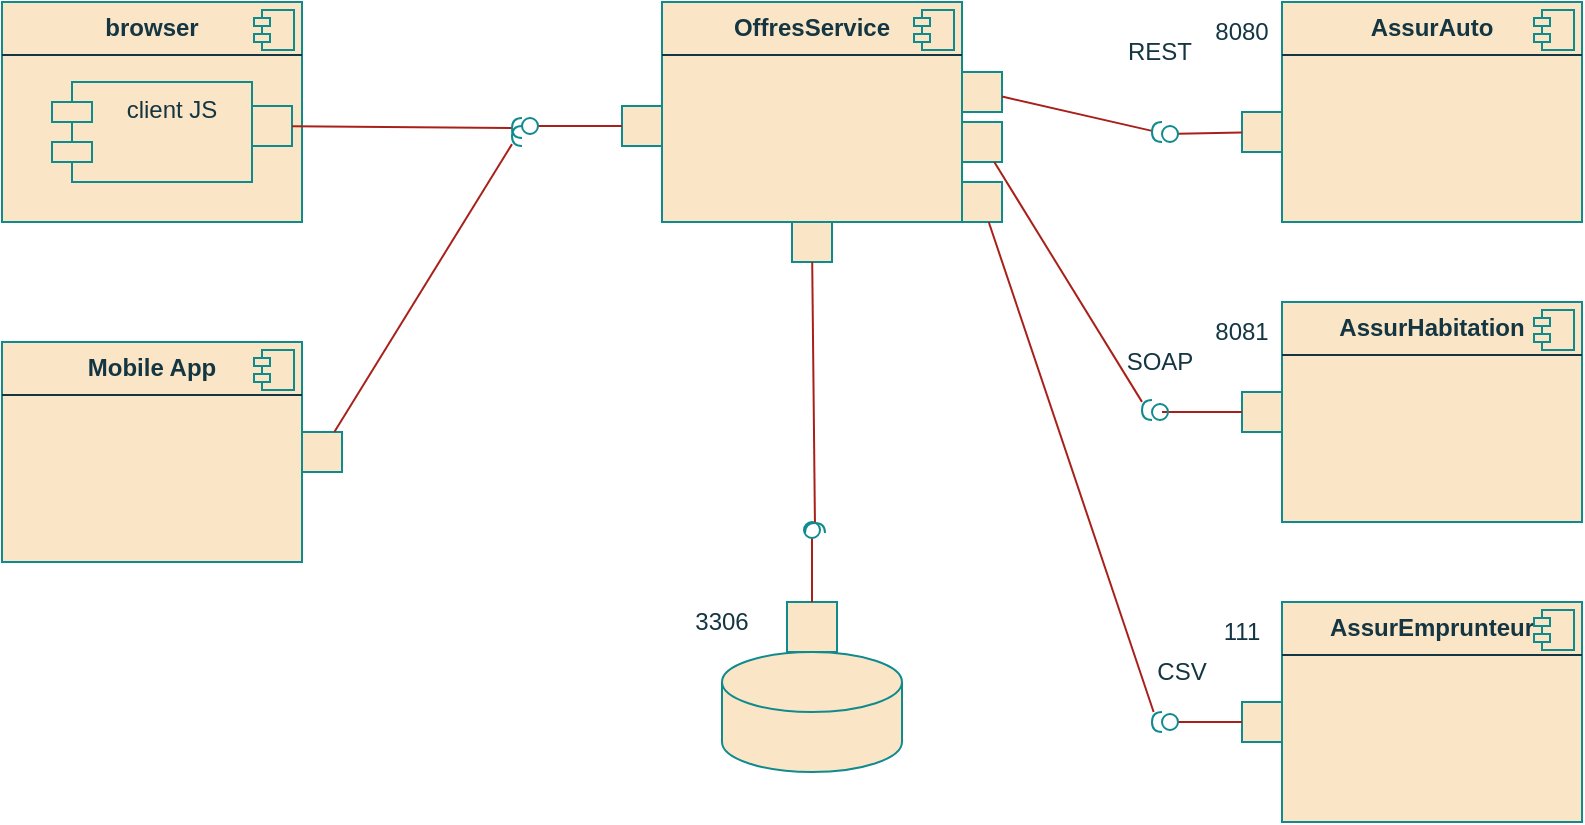 <mxfile version="28.2.7">
  <diagram name="Page-1" id="EYg3MqegUCzYYS_CXkTB">
    <mxGraphModel dx="840" dy="435" grid="1" gridSize="10" guides="1" tooltips="1" connect="1" arrows="1" fold="1" page="1" pageScale="1" pageWidth="827" pageHeight="1169" math="0" shadow="0">
      <root>
        <mxCell id="0" />
        <mxCell id="1" parent="0" />
        <mxCell id="wHHLx8FjQf187PXlfKUF-317" value="&lt;p style=&quot;margin:0px;margin-top:6px;text-align:center;&quot;&gt;&lt;b&gt;browser&lt;/b&gt;&lt;/p&gt;&lt;hr size=&quot;1&quot; style=&quot;border-style:solid;&quot;&gt;&lt;p style=&quot;margin:0px;margin-left:8px;&quot;&gt;&lt;br&gt;&lt;/p&gt;" style="align=left;overflow=fill;html=1;dropTarget=0;whiteSpace=wrap;strokeColor=#0F8B8D;fontColor=#143642;fillColor=#FAE5C7;" vertex="1" parent="1">
          <mxGeometry x="60" y="290" width="150" height="110" as="geometry" />
        </mxCell>
        <mxCell id="wHHLx8FjQf187PXlfKUF-318" value="" style="shape=component;jettyWidth=8;jettyHeight=4;strokeColor=#0F8B8D;fontColor=#143642;fillColor=#FAE5C7;" vertex="1" parent="wHHLx8FjQf187PXlfKUF-317">
          <mxGeometry x="1" width="20" height="20" relative="1" as="geometry">
            <mxPoint x="-24" y="4" as="offset" />
          </mxGeometry>
        </mxCell>
        <mxCell id="wHHLx8FjQf187PXlfKUF-319" value="&lt;p style=&quot;margin:0px;margin-top:6px;text-align:center;&quot;&gt;&lt;b&gt;Mobile App&lt;/b&gt;&lt;/p&gt;&lt;hr size=&quot;1&quot; style=&quot;border-style:solid;&quot;&gt;&lt;p style=&quot;margin:0px;margin-left:8px;&quot;&gt;&lt;br&gt;&lt;/p&gt;" style="align=left;overflow=fill;html=1;dropTarget=0;whiteSpace=wrap;strokeColor=#0F8B8D;fontColor=#143642;fillColor=#FAE5C7;" vertex="1" parent="1">
          <mxGeometry x="60" y="460" width="150" height="110" as="geometry" />
        </mxCell>
        <mxCell id="wHHLx8FjQf187PXlfKUF-320" value="" style="shape=component;jettyWidth=8;jettyHeight=4;strokeColor=#0F8B8D;fontColor=#143642;fillColor=#FAE5C7;" vertex="1" parent="wHHLx8FjQf187PXlfKUF-319">
          <mxGeometry x="1" width="20" height="20" relative="1" as="geometry">
            <mxPoint x="-24" y="4" as="offset" />
          </mxGeometry>
        </mxCell>
        <mxCell id="wHHLx8FjQf187PXlfKUF-321" value="client JS" style="shape=module;align=left;spacingLeft=20;align=center;verticalAlign=top;whiteSpace=wrap;html=1;strokeColor=#0F8B8D;fontColor=#143642;fillColor=#FAE5C7;" vertex="1" parent="1">
          <mxGeometry x="85" y="330" width="100" height="50" as="geometry" />
        </mxCell>
        <mxCell id="wHHLx8FjQf187PXlfKUF-322" value="&lt;p style=&quot;margin:0px;margin-top:6px;text-align:center;&quot;&gt;&lt;b&gt;OffresService&lt;/b&gt;&lt;/p&gt;&lt;hr size=&quot;1&quot; style=&quot;border-style:solid;&quot;&gt;&lt;p style=&quot;margin:0px;margin-left:8px;&quot;&gt;&lt;br&gt;&lt;/p&gt;" style="align=left;overflow=fill;html=1;dropTarget=0;whiteSpace=wrap;strokeColor=#0F8B8D;fontColor=#143642;fillColor=#FAE5C7;" vertex="1" parent="1">
          <mxGeometry x="390" y="290" width="150" height="110" as="geometry" />
        </mxCell>
        <mxCell id="wHHLx8FjQf187PXlfKUF-323" value="" style="shape=component;jettyWidth=8;jettyHeight=4;strokeColor=#0F8B8D;fontColor=#143642;fillColor=#FAE5C7;" vertex="1" parent="wHHLx8FjQf187PXlfKUF-322">
          <mxGeometry x="1" width="20" height="20" relative="1" as="geometry">
            <mxPoint x="-24" y="4" as="offset" />
          </mxGeometry>
        </mxCell>
        <mxCell id="wHHLx8FjQf187PXlfKUF-324" value="&lt;p style=&quot;margin:0px;margin-top:6px;text-align:center;&quot;&gt;&lt;b&gt;AssurAuto&lt;/b&gt;&lt;/p&gt;&lt;hr size=&quot;1&quot; style=&quot;border-style:solid;&quot;&gt;&lt;p style=&quot;margin:0px;margin-left:8px;&quot;&gt;&lt;br&gt;&lt;/p&gt;" style="align=left;overflow=fill;html=1;dropTarget=0;whiteSpace=wrap;strokeColor=#0F8B8D;fontColor=#143642;fillColor=#FAE5C7;" vertex="1" parent="1">
          <mxGeometry x="700" y="290" width="150" height="110" as="geometry" />
        </mxCell>
        <mxCell id="wHHLx8FjQf187PXlfKUF-325" value="" style="shape=component;jettyWidth=8;jettyHeight=4;strokeColor=#0F8B8D;fontColor=#143642;fillColor=#FAE5C7;" vertex="1" parent="wHHLx8FjQf187PXlfKUF-324">
          <mxGeometry x="1" width="20" height="20" relative="1" as="geometry">
            <mxPoint x="-24" y="4" as="offset" />
          </mxGeometry>
        </mxCell>
        <mxCell id="wHHLx8FjQf187PXlfKUF-326" value="&lt;p style=&quot;margin:0px;margin-top:6px;text-align:center;&quot;&gt;&lt;b&gt;AssurHabitation&lt;/b&gt;&lt;/p&gt;&lt;hr size=&quot;1&quot; style=&quot;border-style:solid;&quot;&gt;&lt;p style=&quot;margin:0px;margin-left:8px;&quot;&gt;&lt;br&gt;&lt;/p&gt;" style="align=left;overflow=fill;html=1;dropTarget=0;whiteSpace=wrap;strokeColor=#0F8B8D;fontColor=#143642;fillColor=#FAE5C7;" vertex="1" parent="1">
          <mxGeometry x="700" y="440" width="150" height="110" as="geometry" />
        </mxCell>
        <mxCell id="wHHLx8FjQf187PXlfKUF-327" value="" style="shape=component;jettyWidth=8;jettyHeight=4;strokeColor=#0F8B8D;fontColor=#143642;fillColor=#FAE5C7;" vertex="1" parent="wHHLx8FjQf187PXlfKUF-326">
          <mxGeometry x="1" width="20" height="20" relative="1" as="geometry">
            <mxPoint x="-24" y="4" as="offset" />
          </mxGeometry>
        </mxCell>
        <mxCell id="wHHLx8FjQf187PXlfKUF-328" value="&lt;p style=&quot;margin:0px;margin-top:6px;text-align:center;&quot;&gt;&lt;b&gt;AssurEmprunteur&lt;/b&gt;&lt;/p&gt;&lt;hr size=&quot;1&quot; style=&quot;border-style:solid;&quot;&gt;&lt;p style=&quot;margin:0px;margin-left:8px;&quot;&gt;&lt;br&gt;&lt;/p&gt;" style="align=left;overflow=fill;html=1;dropTarget=0;whiteSpace=wrap;strokeColor=#0F8B8D;fontColor=#143642;fillColor=#FAE5C7;" vertex="1" parent="1">
          <mxGeometry x="700" y="590" width="150" height="110" as="geometry" />
        </mxCell>
        <mxCell id="wHHLx8FjQf187PXlfKUF-329" value="" style="shape=component;jettyWidth=8;jettyHeight=4;strokeColor=#0F8B8D;fontColor=#143642;fillColor=#FAE5C7;" vertex="1" parent="wHHLx8FjQf187PXlfKUF-328">
          <mxGeometry x="1" width="20" height="20" relative="1" as="geometry">
            <mxPoint x="-24" y="4" as="offset" />
          </mxGeometry>
        </mxCell>
        <mxCell id="wHHLx8FjQf187PXlfKUF-337" value="" style="html=1;rounded=0;strokeColor=#0F8B8D;fontColor=#143642;fillColor=#FAE5C7;" vertex="1" parent="1">
          <mxGeometry x="370" y="342" width="20" height="20" as="geometry" />
        </mxCell>
        <mxCell id="wHHLx8FjQf187PXlfKUF-338" value="" style="endArrow=none;html=1;rounded=0;align=center;verticalAlign=top;endFill=0;labelBackgroundColor=none;endSize=2;strokeColor=#A8201A;fontColor=#143642;fillColor=#FAE5C7;" edge="1" source="wHHLx8FjQf187PXlfKUF-337" target="wHHLx8FjQf187PXlfKUF-339" parent="1">
          <mxGeometry relative="1" as="geometry" />
        </mxCell>
        <mxCell id="wHHLx8FjQf187PXlfKUF-339" value="" style="ellipse;html=1;fontSize=11;align=center;fillColor=none;points=[];aspect=fixed;resizable=0;verticalAlign=bottom;labelPosition=center;verticalLabelPosition=top;flipH=1;strokeColor=#0F8B8D;fontColor=#143642;" vertex="1" parent="1">
          <mxGeometry x="320" y="348" width="8" height="8" as="geometry" />
        </mxCell>
        <mxCell id="wHHLx8FjQf187PXlfKUF-340" value="" style="html=1;rounded=0;strokeColor=#0F8B8D;fontColor=#143642;fillColor=#FAE5C7;" vertex="1" parent="1">
          <mxGeometry x="185" y="342" width="20" height="20" as="geometry" />
        </mxCell>
        <mxCell id="wHHLx8FjQf187PXlfKUF-341" value="" style="endArrow=none;html=1;rounded=0;align=center;verticalAlign=top;endFill=0;labelBackgroundColor=none;endSize=2;strokeColor=#A8201A;fontColor=#143642;fillColor=#FAE5C7;" edge="1" source="wHHLx8FjQf187PXlfKUF-340" target="wHHLx8FjQf187PXlfKUF-342" parent="1">
          <mxGeometry relative="1" as="geometry" />
        </mxCell>
        <mxCell id="wHHLx8FjQf187PXlfKUF-342" value="" style="shape=requiredInterface;html=1;fontSize=11;align=center;fillColor=none;points=[];aspect=fixed;resizable=0;verticalAlign=bottom;labelPosition=center;verticalLabelPosition=top;flipH=1;strokeColor=#0F8B8D;fontColor=#143642;" vertex="1" parent="1">
          <mxGeometry x="315" y="348" width="5" height="10" as="geometry" />
        </mxCell>
        <mxCell id="wHHLx8FjQf187PXlfKUF-343" value="" style="html=1;rounded=0;strokeColor=#0F8B8D;fontColor=#143642;fillColor=#FAE5C7;" vertex="1" parent="1">
          <mxGeometry x="210" y="505" width="20" height="20" as="geometry" />
        </mxCell>
        <mxCell id="wHHLx8FjQf187PXlfKUF-344" value="" style="endArrow=none;html=1;rounded=0;align=center;verticalAlign=top;endFill=0;labelBackgroundColor=none;endSize=2;strokeColor=#A8201A;fontColor=#143642;fillColor=#FAE5C7;" edge="1" source="wHHLx8FjQf187PXlfKUF-343" target="wHHLx8FjQf187PXlfKUF-345" parent="1">
          <mxGeometry relative="1" as="geometry" />
        </mxCell>
        <mxCell id="wHHLx8FjQf187PXlfKUF-345" value="" style="shape=requiredInterface;html=1;fontSize=11;align=center;fillColor=none;points=[];aspect=fixed;resizable=0;verticalAlign=bottom;labelPosition=center;verticalLabelPosition=top;flipH=1;strokeColor=#0F8B8D;fontColor=#143642;" vertex="1" parent="1">
          <mxGeometry x="315" y="352" width="5" height="10" as="geometry" />
        </mxCell>
        <mxCell id="wHHLx8FjQf187PXlfKUF-346" value="" style="html=1;rounded=0;strokeColor=#0F8B8D;fontColor=#143642;fillColor=#FAE5C7;" vertex="1" parent="1">
          <mxGeometry x="680" y="345" width="20" height="20" as="geometry" />
        </mxCell>
        <mxCell id="wHHLx8FjQf187PXlfKUF-347" value="" style="endArrow=none;html=1;rounded=0;align=center;verticalAlign=top;endFill=0;labelBackgroundColor=none;endSize=2;strokeColor=#A8201A;fontColor=#143642;fillColor=#FAE5C7;" edge="1" source="wHHLx8FjQf187PXlfKUF-346" target="wHHLx8FjQf187PXlfKUF-348" parent="1">
          <mxGeometry relative="1" as="geometry" />
        </mxCell>
        <mxCell id="wHHLx8FjQf187PXlfKUF-348" value="" style="ellipse;html=1;fontSize=11;align=center;fillColor=none;points=[];aspect=fixed;resizable=0;verticalAlign=bottom;labelPosition=center;verticalLabelPosition=top;flipH=1;strokeColor=#0F8B8D;fontColor=#143642;" vertex="1" parent="1">
          <mxGeometry x="640" y="352" width="8" height="8" as="geometry" />
        </mxCell>
        <mxCell id="wHHLx8FjQf187PXlfKUF-349" value="" style="html=1;rounded=0;strokeColor=#0F8B8D;fontColor=#143642;fillColor=#FAE5C7;" vertex="1" parent="1">
          <mxGeometry x="540" y="325" width="20" height="20" as="geometry" />
        </mxCell>
        <mxCell id="wHHLx8FjQf187PXlfKUF-350" value="" style="endArrow=none;html=1;rounded=0;align=center;verticalAlign=top;endFill=0;labelBackgroundColor=none;endSize=2;strokeColor=#A8201A;fontColor=#143642;fillColor=#FAE5C7;" edge="1" source="wHHLx8FjQf187PXlfKUF-349" target="wHHLx8FjQf187PXlfKUF-351" parent="1">
          <mxGeometry relative="1" as="geometry" />
        </mxCell>
        <mxCell id="wHHLx8FjQf187PXlfKUF-351" value="" style="shape=requiredInterface;html=1;fontSize=11;align=center;fillColor=none;points=[];aspect=fixed;resizable=0;verticalAlign=bottom;labelPosition=center;verticalLabelPosition=top;flipH=1;strokeColor=#0F8B8D;fontColor=#143642;" vertex="1" parent="1">
          <mxGeometry x="635" y="350" width="5" height="10" as="geometry" />
        </mxCell>
        <mxCell id="wHHLx8FjQf187PXlfKUF-352" value="" style="html=1;rounded=0;strokeColor=#0F8B8D;fontColor=#143642;fillColor=#FAE5C7;" vertex="1" parent="1">
          <mxGeometry x="540" y="350" width="20" height="20" as="geometry" />
        </mxCell>
        <mxCell id="wHHLx8FjQf187PXlfKUF-353" value="" style="endArrow=none;html=1;rounded=0;align=center;verticalAlign=top;endFill=0;labelBackgroundColor=none;endSize=2;strokeColor=#A8201A;fontColor=#143642;fillColor=#FAE5C7;" edge="1" source="wHHLx8FjQf187PXlfKUF-352" target="wHHLx8FjQf187PXlfKUF-354" parent="1">
          <mxGeometry relative="1" as="geometry" />
        </mxCell>
        <mxCell id="wHHLx8FjQf187PXlfKUF-354" value="" style="shape=requiredInterface;html=1;fontSize=11;align=center;fillColor=none;points=[];aspect=fixed;resizable=0;verticalAlign=bottom;labelPosition=center;verticalLabelPosition=top;flipH=1;strokeColor=#0F8B8D;fontColor=#143642;" vertex="1" parent="1">
          <mxGeometry x="630" y="489" width="5" height="10" as="geometry" />
        </mxCell>
        <mxCell id="wHHLx8FjQf187PXlfKUF-355" value="" style="html=1;rounded=0;strokeColor=#0F8B8D;fontColor=#143642;fillColor=#FAE5C7;" vertex="1" parent="1">
          <mxGeometry x="680" y="485" width="20" height="20" as="geometry" />
        </mxCell>
        <mxCell id="wHHLx8FjQf187PXlfKUF-356" value="" style="endArrow=none;html=1;rounded=0;align=center;verticalAlign=top;endFill=0;labelBackgroundColor=none;endSize=2;strokeColor=#A8201A;fontColor=#143642;fillColor=#FAE5C7;" edge="1" source="wHHLx8FjQf187PXlfKUF-357" parent="1">
          <mxGeometry relative="1" as="geometry">
            <mxPoint x="640" y="495" as="targetPoint" />
          </mxGeometry>
        </mxCell>
        <mxCell id="wHHLx8FjQf187PXlfKUF-358" value="" style="endArrow=none;html=1;rounded=0;align=center;verticalAlign=top;endFill=0;labelBackgroundColor=none;endSize=2;strokeColor=#A8201A;fontColor=#143642;fillColor=#FAE5C7;" edge="1" parent="1" source="wHHLx8FjQf187PXlfKUF-355" target="wHHLx8FjQf187PXlfKUF-357">
          <mxGeometry relative="1" as="geometry">
            <mxPoint x="680" y="495" as="sourcePoint" />
            <mxPoint x="640" y="495" as="targetPoint" />
          </mxGeometry>
        </mxCell>
        <mxCell id="wHHLx8FjQf187PXlfKUF-357" value="" style="ellipse;html=1;fontSize=11;align=center;fillColor=none;points=[];aspect=fixed;resizable=0;verticalAlign=bottom;labelPosition=center;verticalLabelPosition=top;flipH=1;strokeColor=#0F8B8D;fontColor=#143642;" vertex="1" parent="1">
          <mxGeometry x="635" y="491" width="8" height="8" as="geometry" />
        </mxCell>
        <mxCell id="wHHLx8FjQf187PXlfKUF-359" value="" style="html=1;rounded=0;strokeColor=#0F8B8D;fontColor=#143642;fillColor=#FAE5C7;" vertex="1" parent="1">
          <mxGeometry x="680" y="640" width="20" height="20" as="geometry" />
        </mxCell>
        <mxCell id="wHHLx8FjQf187PXlfKUF-360" value="" style="endArrow=none;html=1;rounded=0;align=center;verticalAlign=top;endFill=0;labelBackgroundColor=none;endSize=2;strokeColor=#A8201A;fontColor=#143642;fillColor=#FAE5C7;" edge="1" source="wHHLx8FjQf187PXlfKUF-359" target="wHHLx8FjQf187PXlfKUF-361" parent="1">
          <mxGeometry relative="1" as="geometry" />
        </mxCell>
        <mxCell id="wHHLx8FjQf187PXlfKUF-361" value="" style="ellipse;html=1;fontSize=11;align=center;fillColor=none;points=[];aspect=fixed;resizable=0;verticalAlign=bottom;labelPosition=center;verticalLabelPosition=top;flipH=1;strokeColor=#0F8B8D;fontColor=#143642;" vertex="1" parent="1">
          <mxGeometry x="640" y="646" width="8" height="8" as="geometry" />
        </mxCell>
        <mxCell id="wHHLx8FjQf187PXlfKUF-362" value="" style="html=1;rounded=0;strokeColor=#0F8B8D;fontColor=#143642;fillColor=#FAE5C7;" vertex="1" parent="1">
          <mxGeometry x="540" y="380" width="20" height="20" as="geometry" />
        </mxCell>
        <mxCell id="wHHLx8FjQf187PXlfKUF-363" value="" style="endArrow=none;html=1;rounded=0;align=center;verticalAlign=top;endFill=0;labelBackgroundColor=none;endSize=2;strokeColor=#A8201A;fontColor=#143642;fillColor=#FAE5C7;" edge="1" source="wHHLx8FjQf187PXlfKUF-362" target="wHHLx8FjQf187PXlfKUF-364" parent="1">
          <mxGeometry relative="1" as="geometry" />
        </mxCell>
        <mxCell id="wHHLx8FjQf187PXlfKUF-364" value="" style="shape=requiredInterface;html=1;fontSize=11;align=center;fillColor=none;points=[];aspect=fixed;resizable=0;verticalAlign=bottom;labelPosition=center;verticalLabelPosition=top;flipH=1;strokeColor=#0F8B8D;fontColor=#143642;" vertex="1" parent="1">
          <mxGeometry x="635" y="645" width="5" height="10" as="geometry" />
        </mxCell>
        <mxCell id="wHHLx8FjQf187PXlfKUF-365" value="REST" style="text;html=1;whiteSpace=wrap;strokeColor=none;fillColor=none;align=center;verticalAlign=middle;rounded=0;fontColor=#143642;" vertex="1" parent="1">
          <mxGeometry x="609" y="300" width="60" height="30" as="geometry" />
        </mxCell>
        <mxCell id="wHHLx8FjQf187PXlfKUF-366" value="SOAP" style="text;html=1;whiteSpace=wrap;strokeColor=none;fillColor=none;align=center;verticalAlign=middle;rounded=0;fontColor=#143642;" vertex="1" parent="1">
          <mxGeometry x="609" y="455" width="60" height="30" as="geometry" />
        </mxCell>
        <mxCell id="wHHLx8FjQf187PXlfKUF-367" value="CSV" style="text;html=1;whiteSpace=wrap;strokeColor=none;fillColor=none;align=center;verticalAlign=middle;rounded=0;fontColor=#143642;" vertex="1" parent="1">
          <mxGeometry x="620" y="610" width="60" height="30" as="geometry" />
        </mxCell>
        <mxCell id="wHHLx8FjQf187PXlfKUF-369" value="" style="shape=cylinder3;whiteSpace=wrap;html=1;boundedLbl=1;backgroundOutline=1;size=15;strokeColor=#0F8B8D;fontColor=#143642;fillColor=#FAE5C7;" vertex="1" parent="1">
          <mxGeometry x="420" y="615" width="90" height="60" as="geometry" />
        </mxCell>
        <mxCell id="wHHLx8FjQf187PXlfKUF-370" value="" style="html=1;rounded=0;strokeColor=#0F8B8D;fontColor=#143642;fillColor=#FAE5C7;" vertex="1" parent="1">
          <mxGeometry x="452.5" y="590" width="25" height="25" as="geometry" />
        </mxCell>
        <mxCell id="wHHLx8FjQf187PXlfKUF-371" value="" style="endArrow=none;html=1;rounded=0;align=center;verticalAlign=top;endFill=0;labelBackgroundColor=none;endSize=2;strokeColor=#A8201A;fontColor=#143642;fillColor=#FAE5C7;" edge="1" source="wHHLx8FjQf187PXlfKUF-370" target="wHHLx8FjQf187PXlfKUF-372" parent="1">
          <mxGeometry relative="1" as="geometry" />
        </mxCell>
        <mxCell id="wHHLx8FjQf187PXlfKUF-372" value="" style="ellipse;html=1;fontSize=11;align=center;fillColor=none;points=[];aspect=fixed;resizable=0;verticalAlign=bottom;labelPosition=center;verticalLabelPosition=top;flipH=1;strokeColor=#0F8B8D;fontColor=#143642;" vertex="1" parent="1">
          <mxGeometry x="461" y="550" width="8" height="8" as="geometry" />
        </mxCell>
        <mxCell id="wHHLx8FjQf187PXlfKUF-374" value="" style="html=1;rounded=0;strokeColor=#0F8B8D;fontColor=#143642;fillColor=#FAE5C7;" vertex="1" parent="1">
          <mxGeometry x="455" y="400" width="20" height="20" as="geometry" />
        </mxCell>
        <mxCell id="wHHLx8FjQf187PXlfKUF-375" value="" style="endArrow=none;html=1;rounded=0;align=center;verticalAlign=top;endFill=0;labelBackgroundColor=none;endSize=2;strokeColor=#A8201A;fontColor=#143642;fillColor=#FAE5C7;" edge="1" source="wHHLx8FjQf187PXlfKUF-374" target="wHHLx8FjQf187PXlfKUF-376" parent="1">
          <mxGeometry relative="1" as="geometry" />
        </mxCell>
        <mxCell id="wHHLx8FjQf187PXlfKUF-376" value="" style="shape=requiredInterface;html=1;fontSize=11;align=center;fillColor=none;points=[];aspect=fixed;resizable=0;verticalAlign=bottom;labelPosition=center;verticalLabelPosition=top;flipH=1;strokeColor=#0F8B8D;fontColor=#143642;rotation=90;" vertex="1" parent="1">
          <mxGeometry x="464" y="548" width="5" height="10" as="geometry" />
        </mxCell>
        <mxCell id="wHHLx8FjQf187PXlfKUF-377" value="3306" style="text;html=1;whiteSpace=wrap;strokeColor=none;fillColor=none;align=center;verticalAlign=middle;rounded=0;fontColor=#143642;" vertex="1" parent="1">
          <mxGeometry x="390" y="585" width="60" height="30" as="geometry" />
        </mxCell>
        <mxCell id="wHHLx8FjQf187PXlfKUF-378" value="111" style="text;html=1;whiteSpace=wrap;strokeColor=none;fillColor=none;align=center;verticalAlign=middle;rounded=0;fontColor=#143642;" vertex="1" parent="1">
          <mxGeometry x="650" y="590" width="60" height="30" as="geometry" />
        </mxCell>
        <mxCell id="wHHLx8FjQf187PXlfKUF-380" value="8081" style="text;html=1;whiteSpace=wrap;strokeColor=none;fillColor=none;align=center;verticalAlign=middle;rounded=0;fontColor=#143642;" vertex="1" parent="1">
          <mxGeometry x="650" y="440" width="60" height="30" as="geometry" />
        </mxCell>
        <mxCell id="wHHLx8FjQf187PXlfKUF-381" value="8080" style="text;html=1;whiteSpace=wrap;strokeColor=none;fillColor=none;align=center;verticalAlign=middle;rounded=0;fontColor=#143642;" vertex="1" parent="1">
          <mxGeometry x="650" y="290" width="60" height="30" as="geometry" />
        </mxCell>
      </root>
    </mxGraphModel>
  </diagram>
</mxfile>
